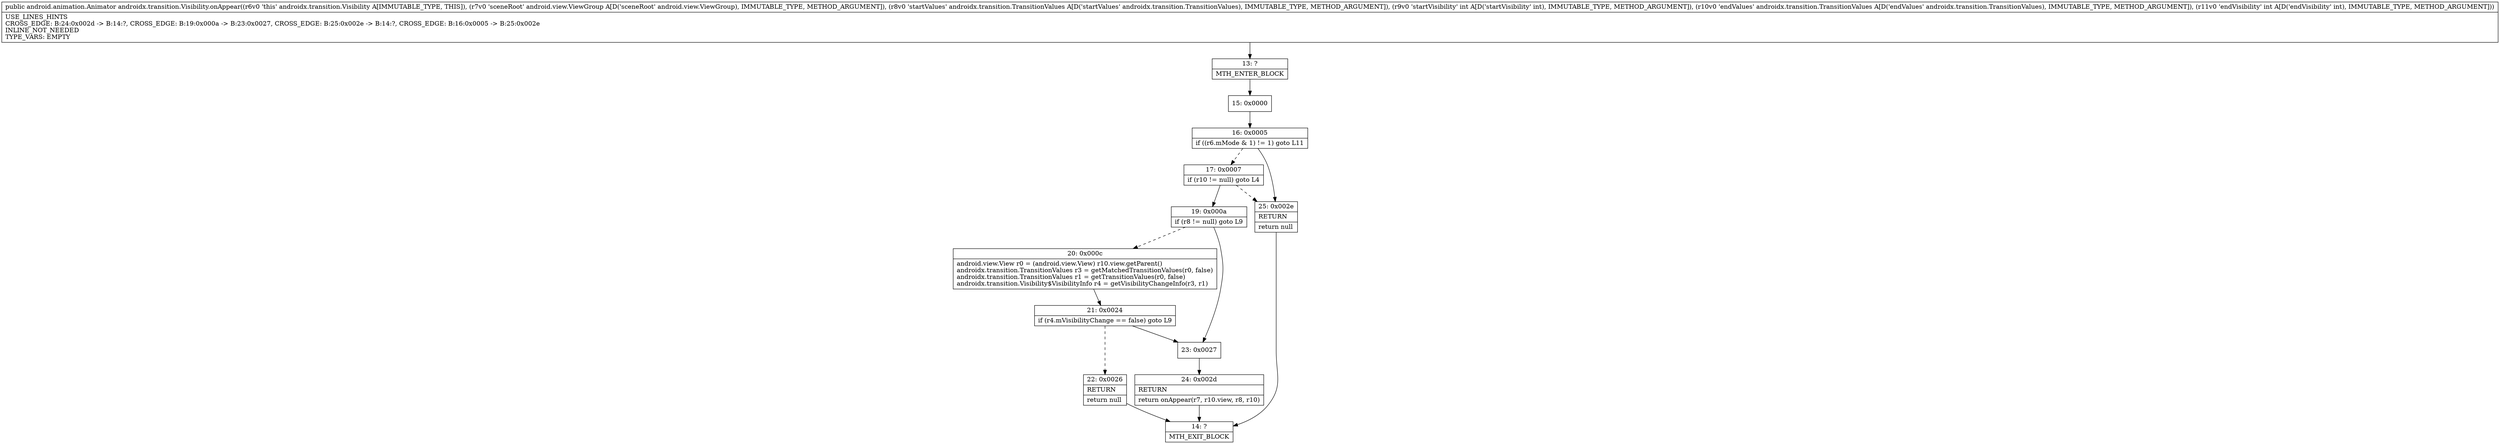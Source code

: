 digraph "CFG forandroidx.transition.Visibility.onAppear(Landroid\/view\/ViewGroup;Landroidx\/transition\/TransitionValues;ILandroidx\/transition\/TransitionValues;I)Landroid\/animation\/Animator;" {
Node_13 [shape=record,label="{13\:\ ?|MTH_ENTER_BLOCK\l}"];
Node_15 [shape=record,label="{15\:\ 0x0000}"];
Node_16 [shape=record,label="{16\:\ 0x0005|if ((r6.mMode & 1) != 1) goto L11\l}"];
Node_17 [shape=record,label="{17\:\ 0x0007|if (r10 != null) goto L4\l}"];
Node_19 [shape=record,label="{19\:\ 0x000a|if (r8 != null) goto L9\l}"];
Node_20 [shape=record,label="{20\:\ 0x000c|android.view.View r0 = (android.view.View) r10.view.getParent()\landroidx.transition.TransitionValues r3 = getMatchedTransitionValues(r0, false)\landroidx.transition.TransitionValues r1 = getTransitionValues(r0, false)\landroidx.transition.Visibility$VisibilityInfo r4 = getVisibilityChangeInfo(r3, r1)\l}"];
Node_21 [shape=record,label="{21\:\ 0x0024|if (r4.mVisibilityChange == false) goto L9\l}"];
Node_22 [shape=record,label="{22\:\ 0x0026|RETURN\l|return null\l}"];
Node_14 [shape=record,label="{14\:\ ?|MTH_EXIT_BLOCK\l}"];
Node_23 [shape=record,label="{23\:\ 0x0027}"];
Node_24 [shape=record,label="{24\:\ 0x002d|RETURN\l|return onAppear(r7, r10.view, r8, r10)\l}"];
Node_25 [shape=record,label="{25\:\ 0x002e|RETURN\l|return null\l}"];
MethodNode[shape=record,label="{public android.animation.Animator androidx.transition.Visibility.onAppear((r6v0 'this' androidx.transition.Visibility A[IMMUTABLE_TYPE, THIS]), (r7v0 'sceneRoot' android.view.ViewGroup A[D('sceneRoot' android.view.ViewGroup), IMMUTABLE_TYPE, METHOD_ARGUMENT]), (r8v0 'startValues' androidx.transition.TransitionValues A[D('startValues' androidx.transition.TransitionValues), IMMUTABLE_TYPE, METHOD_ARGUMENT]), (r9v0 'startVisibility' int A[D('startVisibility' int), IMMUTABLE_TYPE, METHOD_ARGUMENT]), (r10v0 'endValues' androidx.transition.TransitionValues A[D('endValues' androidx.transition.TransitionValues), IMMUTABLE_TYPE, METHOD_ARGUMENT]), (r11v0 'endVisibility' int A[D('endVisibility' int), IMMUTABLE_TYPE, METHOD_ARGUMENT]))  | USE_LINES_HINTS\lCROSS_EDGE: B:24:0x002d \-\> B:14:?, CROSS_EDGE: B:19:0x000a \-\> B:23:0x0027, CROSS_EDGE: B:25:0x002e \-\> B:14:?, CROSS_EDGE: B:16:0x0005 \-\> B:25:0x002e\lINLINE_NOT_NEEDED\lTYPE_VARS: EMPTY\l}"];
MethodNode -> Node_13;Node_13 -> Node_15;
Node_15 -> Node_16;
Node_16 -> Node_17[style=dashed];
Node_16 -> Node_25;
Node_17 -> Node_19;
Node_17 -> Node_25[style=dashed];
Node_19 -> Node_20[style=dashed];
Node_19 -> Node_23;
Node_20 -> Node_21;
Node_21 -> Node_22[style=dashed];
Node_21 -> Node_23;
Node_22 -> Node_14;
Node_23 -> Node_24;
Node_24 -> Node_14;
Node_25 -> Node_14;
}

